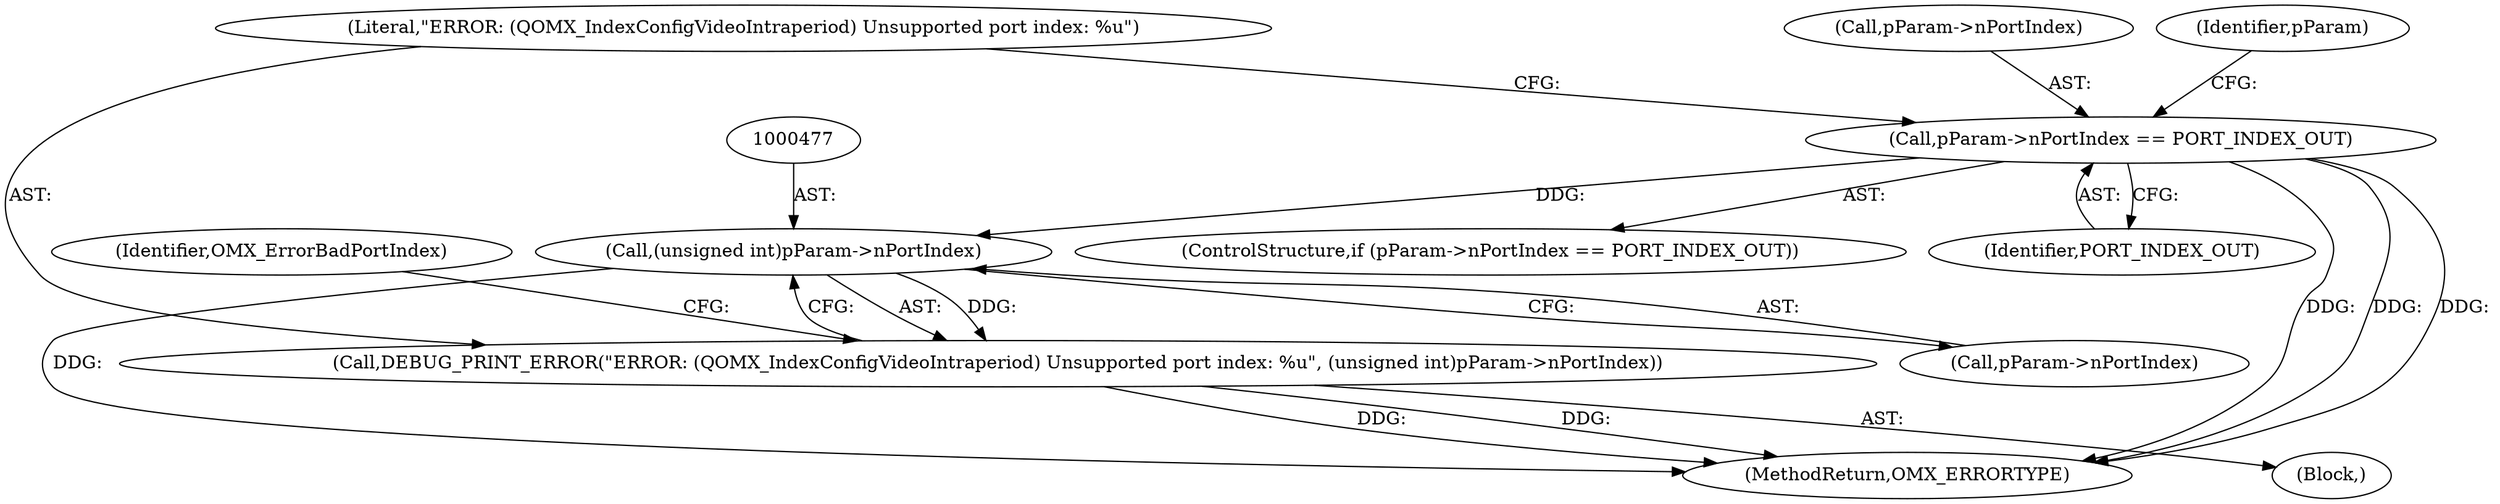 digraph "0_Android_560ccdb509a7b86186fac0fce1b25bd9a3e6a6e8_6@pointer" {
"1000476" [label="(Call,(unsigned int)pParam->nPortIndex)"];
"1000291" [label="(Call,pParam->nPortIndex == PORT_INDEX_OUT)"];
"1000474" [label="(Call,DEBUG_PRINT_ERROR(\"ERROR: (QOMX_IndexConfigVideoIntraperiod) Unsupported port index: %u\", (unsigned int)pParam->nPortIndex))"];
"1000473" [label="(Block,)"];
"1000475" [label="(Literal,\"ERROR: (QOMX_IndexConfigVideoIntraperiod) Unsupported port index: %u\")"];
"1000982" [label="(MethodReturn,OMX_ERRORTYPE)"];
"1000290" [label="(ControlStructure,if (pParam->nPortIndex == PORT_INDEX_OUT))"];
"1000482" [label="(Identifier,OMX_ErrorBadPortIndex)"];
"1000292" [label="(Call,pParam->nPortIndex)"];
"1000291" [label="(Call,pParam->nPortIndex == PORT_INDEX_OUT)"];
"1000476" [label="(Call,(unsigned int)pParam->nPortIndex)"];
"1000478" [label="(Call,pParam->nPortIndex)"];
"1000300" [label="(Identifier,pParam)"];
"1000295" [label="(Identifier,PORT_INDEX_OUT)"];
"1000474" [label="(Call,DEBUG_PRINT_ERROR(\"ERROR: (QOMX_IndexConfigVideoIntraperiod) Unsupported port index: %u\", (unsigned int)pParam->nPortIndex))"];
"1000476" -> "1000474"  [label="AST: "];
"1000476" -> "1000478"  [label="CFG: "];
"1000477" -> "1000476"  [label="AST: "];
"1000478" -> "1000476"  [label="AST: "];
"1000474" -> "1000476"  [label="CFG: "];
"1000476" -> "1000982"  [label="DDG: "];
"1000476" -> "1000474"  [label="DDG: "];
"1000291" -> "1000476"  [label="DDG: "];
"1000291" -> "1000290"  [label="AST: "];
"1000291" -> "1000295"  [label="CFG: "];
"1000292" -> "1000291"  [label="AST: "];
"1000295" -> "1000291"  [label="AST: "];
"1000300" -> "1000291"  [label="CFG: "];
"1000475" -> "1000291"  [label="CFG: "];
"1000291" -> "1000982"  [label="DDG: "];
"1000291" -> "1000982"  [label="DDG: "];
"1000291" -> "1000982"  [label="DDG: "];
"1000474" -> "1000473"  [label="AST: "];
"1000475" -> "1000474"  [label="AST: "];
"1000482" -> "1000474"  [label="CFG: "];
"1000474" -> "1000982"  [label="DDG: "];
"1000474" -> "1000982"  [label="DDG: "];
}
